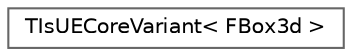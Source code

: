 digraph "Graphical Class Hierarchy"
{
 // INTERACTIVE_SVG=YES
 // LATEX_PDF_SIZE
  bgcolor="transparent";
  edge [fontname=Helvetica,fontsize=10,labelfontname=Helvetica,labelfontsize=10];
  node [fontname=Helvetica,fontsize=10,shape=box,height=0.2,width=0.4];
  rankdir="LR";
  Node0 [id="Node000000",label="TIsUECoreVariant\< FBox3d \>",height=0.2,width=0.4,color="grey40", fillcolor="white", style="filled",URL="$de/d69/structTIsUECoreVariant_3_01FBox3d_01_4.html",tooltip=" "];
}
